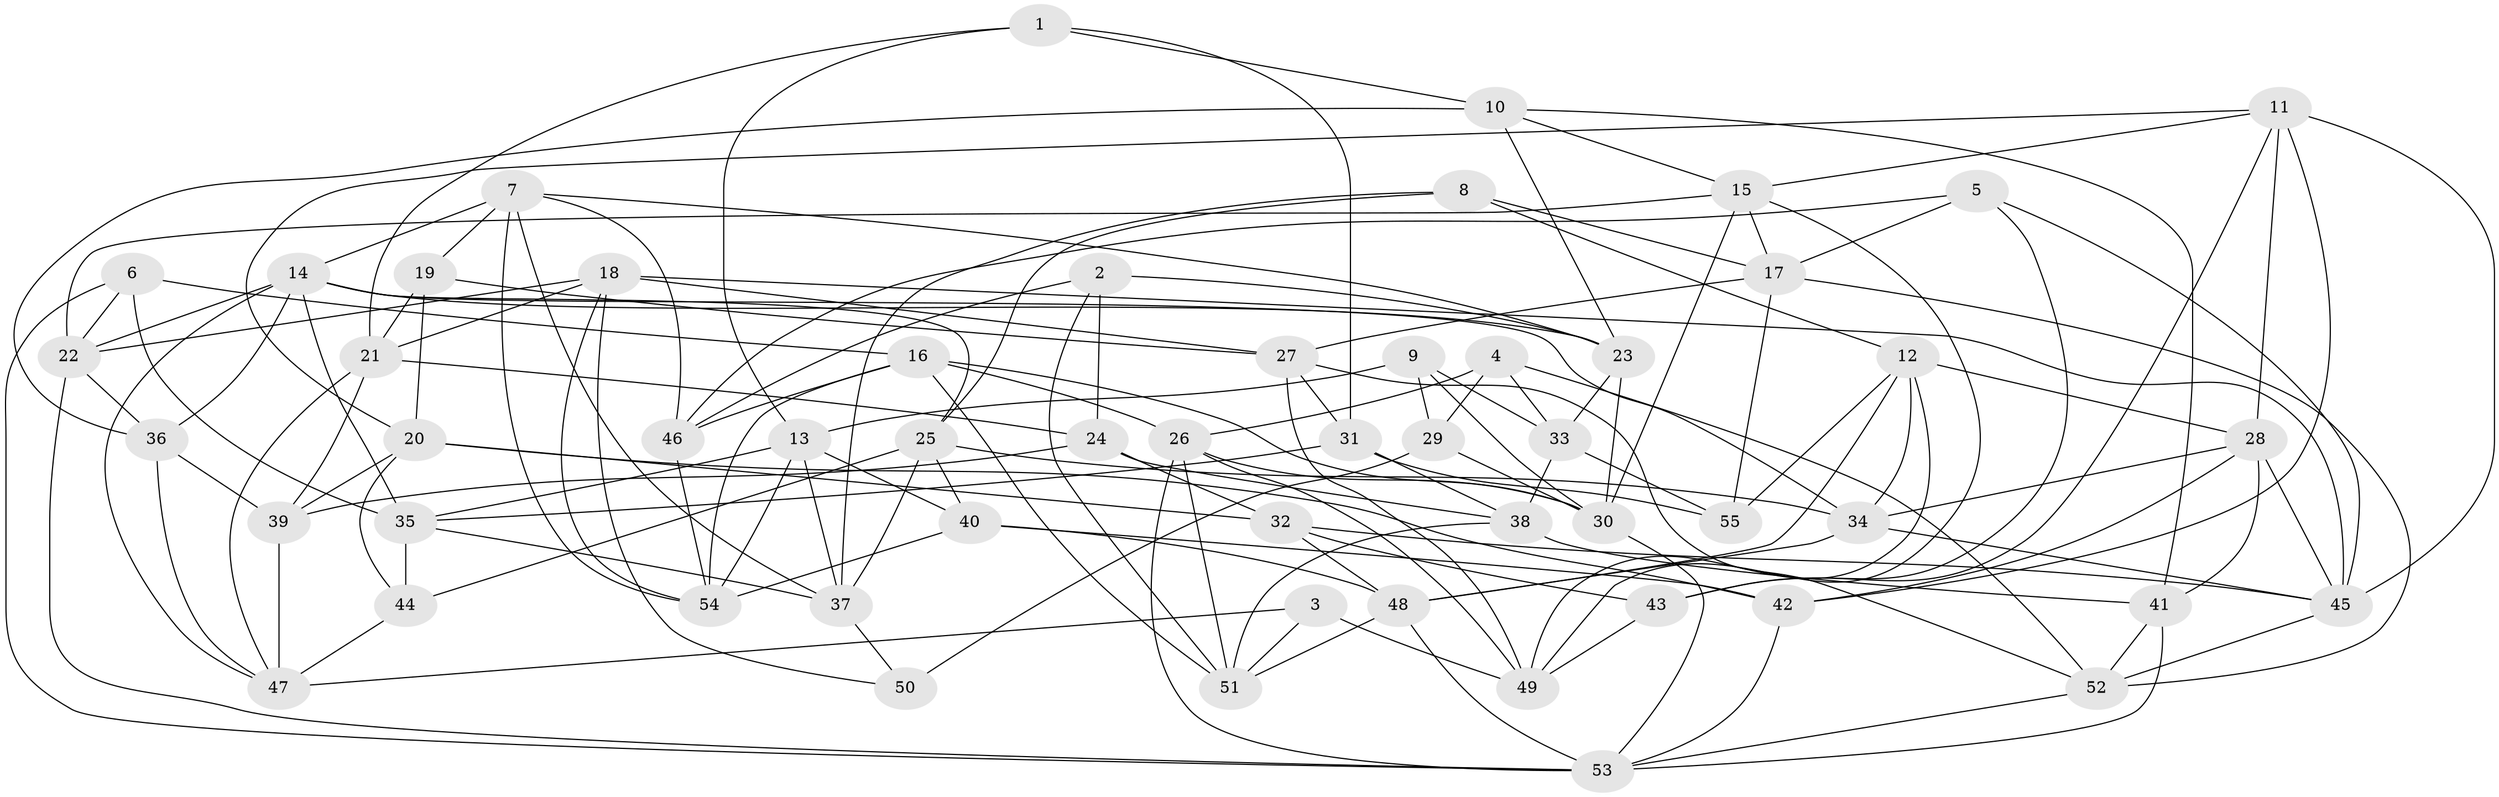 // original degree distribution, {4: 1.0}
// Generated by graph-tools (version 1.1) at 2025/38/03/04/25 23:38:15]
// undirected, 55 vertices, 147 edges
graph export_dot {
  node [color=gray90,style=filled];
  1;
  2;
  3;
  4;
  5;
  6;
  7;
  8;
  9;
  10;
  11;
  12;
  13;
  14;
  15;
  16;
  17;
  18;
  19;
  20;
  21;
  22;
  23;
  24;
  25;
  26;
  27;
  28;
  29;
  30;
  31;
  32;
  33;
  34;
  35;
  36;
  37;
  38;
  39;
  40;
  41;
  42;
  43;
  44;
  45;
  46;
  47;
  48;
  49;
  50;
  51;
  52;
  53;
  54;
  55;
  1 -- 10 [weight=1.0];
  1 -- 13 [weight=1.0];
  1 -- 21 [weight=1.0];
  1 -- 31 [weight=1.0];
  2 -- 23 [weight=1.0];
  2 -- 24 [weight=1.0];
  2 -- 46 [weight=1.0];
  2 -- 51 [weight=1.0];
  3 -- 47 [weight=2.0];
  3 -- 49 [weight=1.0];
  3 -- 51 [weight=1.0];
  4 -- 26 [weight=1.0];
  4 -- 29 [weight=1.0];
  4 -- 33 [weight=1.0];
  4 -- 52 [weight=1.0];
  5 -- 17 [weight=1.0];
  5 -- 43 [weight=1.0];
  5 -- 45 [weight=2.0];
  5 -- 46 [weight=2.0];
  6 -- 16 [weight=1.0];
  6 -- 22 [weight=1.0];
  6 -- 35 [weight=1.0];
  6 -- 53 [weight=1.0];
  7 -- 14 [weight=1.0];
  7 -- 19 [weight=1.0];
  7 -- 23 [weight=1.0];
  7 -- 37 [weight=1.0];
  7 -- 46 [weight=1.0];
  7 -- 54 [weight=1.0];
  8 -- 12 [weight=1.0];
  8 -- 17 [weight=1.0];
  8 -- 25 [weight=1.0];
  8 -- 37 [weight=1.0];
  9 -- 13 [weight=1.0];
  9 -- 29 [weight=1.0];
  9 -- 30 [weight=1.0];
  9 -- 33 [weight=1.0];
  10 -- 15 [weight=1.0];
  10 -- 23 [weight=1.0];
  10 -- 36 [weight=2.0];
  10 -- 41 [weight=1.0];
  11 -- 15 [weight=1.0];
  11 -- 20 [weight=1.0];
  11 -- 28 [weight=1.0];
  11 -- 42 [weight=1.0];
  11 -- 43 [weight=1.0];
  11 -- 45 [weight=1.0];
  12 -- 28 [weight=1.0];
  12 -- 34 [weight=1.0];
  12 -- 48 [weight=1.0];
  12 -- 49 [weight=1.0];
  12 -- 55 [weight=1.0];
  13 -- 35 [weight=1.0];
  13 -- 37 [weight=1.0];
  13 -- 40 [weight=1.0];
  13 -- 54 [weight=1.0];
  14 -- 22 [weight=1.0];
  14 -- 23 [weight=1.0];
  14 -- 25 [weight=1.0];
  14 -- 34 [weight=1.0];
  14 -- 35 [weight=1.0];
  14 -- 36 [weight=1.0];
  14 -- 47 [weight=1.0];
  15 -- 17 [weight=1.0];
  15 -- 22 [weight=1.0];
  15 -- 30 [weight=1.0];
  15 -- 49 [weight=1.0];
  16 -- 26 [weight=1.0];
  16 -- 30 [weight=1.0];
  16 -- 46 [weight=1.0];
  16 -- 51 [weight=1.0];
  16 -- 54 [weight=1.0];
  17 -- 27 [weight=1.0];
  17 -- 52 [weight=1.0];
  17 -- 55 [weight=1.0];
  18 -- 21 [weight=1.0];
  18 -- 22 [weight=1.0];
  18 -- 27 [weight=1.0];
  18 -- 45 [weight=1.0];
  18 -- 50 [weight=1.0];
  18 -- 54 [weight=1.0];
  19 -- 20 [weight=1.0];
  19 -- 21 [weight=1.0];
  19 -- 27 [weight=1.0];
  20 -- 32 [weight=1.0];
  20 -- 39 [weight=1.0];
  20 -- 42 [weight=1.0];
  20 -- 44 [weight=1.0];
  21 -- 24 [weight=1.0];
  21 -- 39 [weight=1.0];
  21 -- 47 [weight=1.0];
  22 -- 36 [weight=1.0];
  22 -- 53 [weight=1.0];
  23 -- 30 [weight=1.0];
  23 -- 33 [weight=1.0];
  24 -- 32 [weight=2.0];
  24 -- 38 [weight=1.0];
  24 -- 39 [weight=1.0];
  25 -- 34 [weight=1.0];
  25 -- 37 [weight=1.0];
  25 -- 40 [weight=1.0];
  25 -- 44 [weight=1.0];
  26 -- 30 [weight=1.0];
  26 -- 49 [weight=1.0];
  26 -- 51 [weight=1.0];
  26 -- 53 [weight=1.0];
  27 -- 31 [weight=1.0];
  27 -- 49 [weight=1.0];
  27 -- 52 [weight=1.0];
  28 -- 34 [weight=1.0];
  28 -- 41 [weight=1.0];
  28 -- 42 [weight=1.0];
  28 -- 45 [weight=1.0];
  29 -- 30 [weight=2.0];
  29 -- 50 [weight=2.0];
  30 -- 53 [weight=1.0];
  31 -- 35 [weight=1.0];
  31 -- 38 [weight=1.0];
  31 -- 55 [weight=2.0];
  32 -- 43 [weight=1.0];
  32 -- 45 [weight=1.0];
  32 -- 48 [weight=1.0];
  33 -- 38 [weight=1.0];
  33 -- 55 [weight=2.0];
  34 -- 45 [weight=1.0];
  34 -- 48 [weight=1.0];
  35 -- 37 [weight=1.0];
  35 -- 44 [weight=3.0];
  36 -- 39 [weight=1.0];
  36 -- 47 [weight=1.0];
  37 -- 50 [weight=1.0];
  38 -- 41 [weight=2.0];
  38 -- 51 [weight=1.0];
  39 -- 47 [weight=2.0];
  40 -- 42 [weight=2.0];
  40 -- 48 [weight=1.0];
  40 -- 54 [weight=1.0];
  41 -- 52 [weight=1.0];
  41 -- 53 [weight=1.0];
  42 -- 53 [weight=1.0];
  43 -- 49 [weight=1.0];
  44 -- 47 [weight=1.0];
  45 -- 52 [weight=1.0];
  46 -- 54 [weight=1.0];
  48 -- 51 [weight=1.0];
  48 -- 53 [weight=1.0];
  52 -- 53 [weight=1.0];
}
